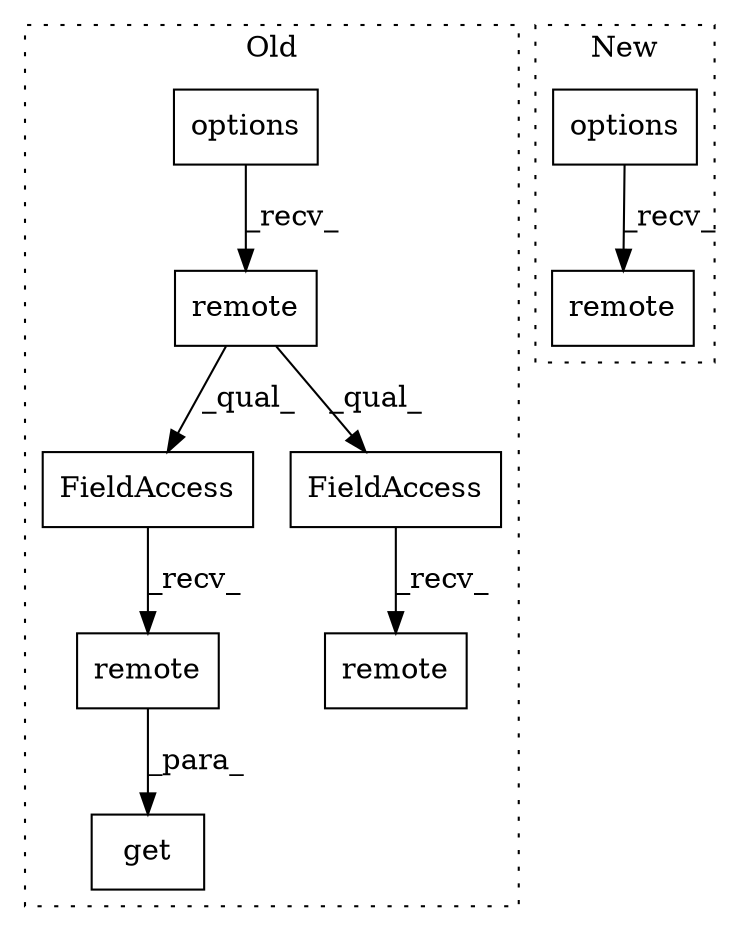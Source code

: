 digraph G {
subgraph cluster0 {
1 [label="get" a="32" s="25711,25731" l="4,1" shape="box"];
3 [label="remote" a="32" s="25693" l="8" shape="box"];
5 [label="FieldAccess" a="22" s="25715" l="7" shape="box"];
6 [label="remote" a="32" s="25723" l="8" shape="box"];
7 [label="FieldAccess" a="22" s="25844" l="23" shape="box"];
8 [label="remote" a="32" s="25868" l="8" shape="box"];
9 [label="options" a="32" s="25681,25691" l="8,1" shape="box"];
label = "Old";
style="dotted";
}
subgraph cluster1 {
2 [label="options" a="32" s="28777,28791" l="8,1" shape="box"];
4 [label="remote" a="32" s="28793,28803" l="7,1" shape="box"];
label = "New";
style="dotted";
}
2 -> 4 [label="_recv_"];
3 -> 5 [label="_qual_"];
3 -> 7 [label="_qual_"];
5 -> 6 [label="_recv_"];
6 -> 1 [label="_para_"];
7 -> 8 [label="_recv_"];
9 -> 3 [label="_recv_"];
}
